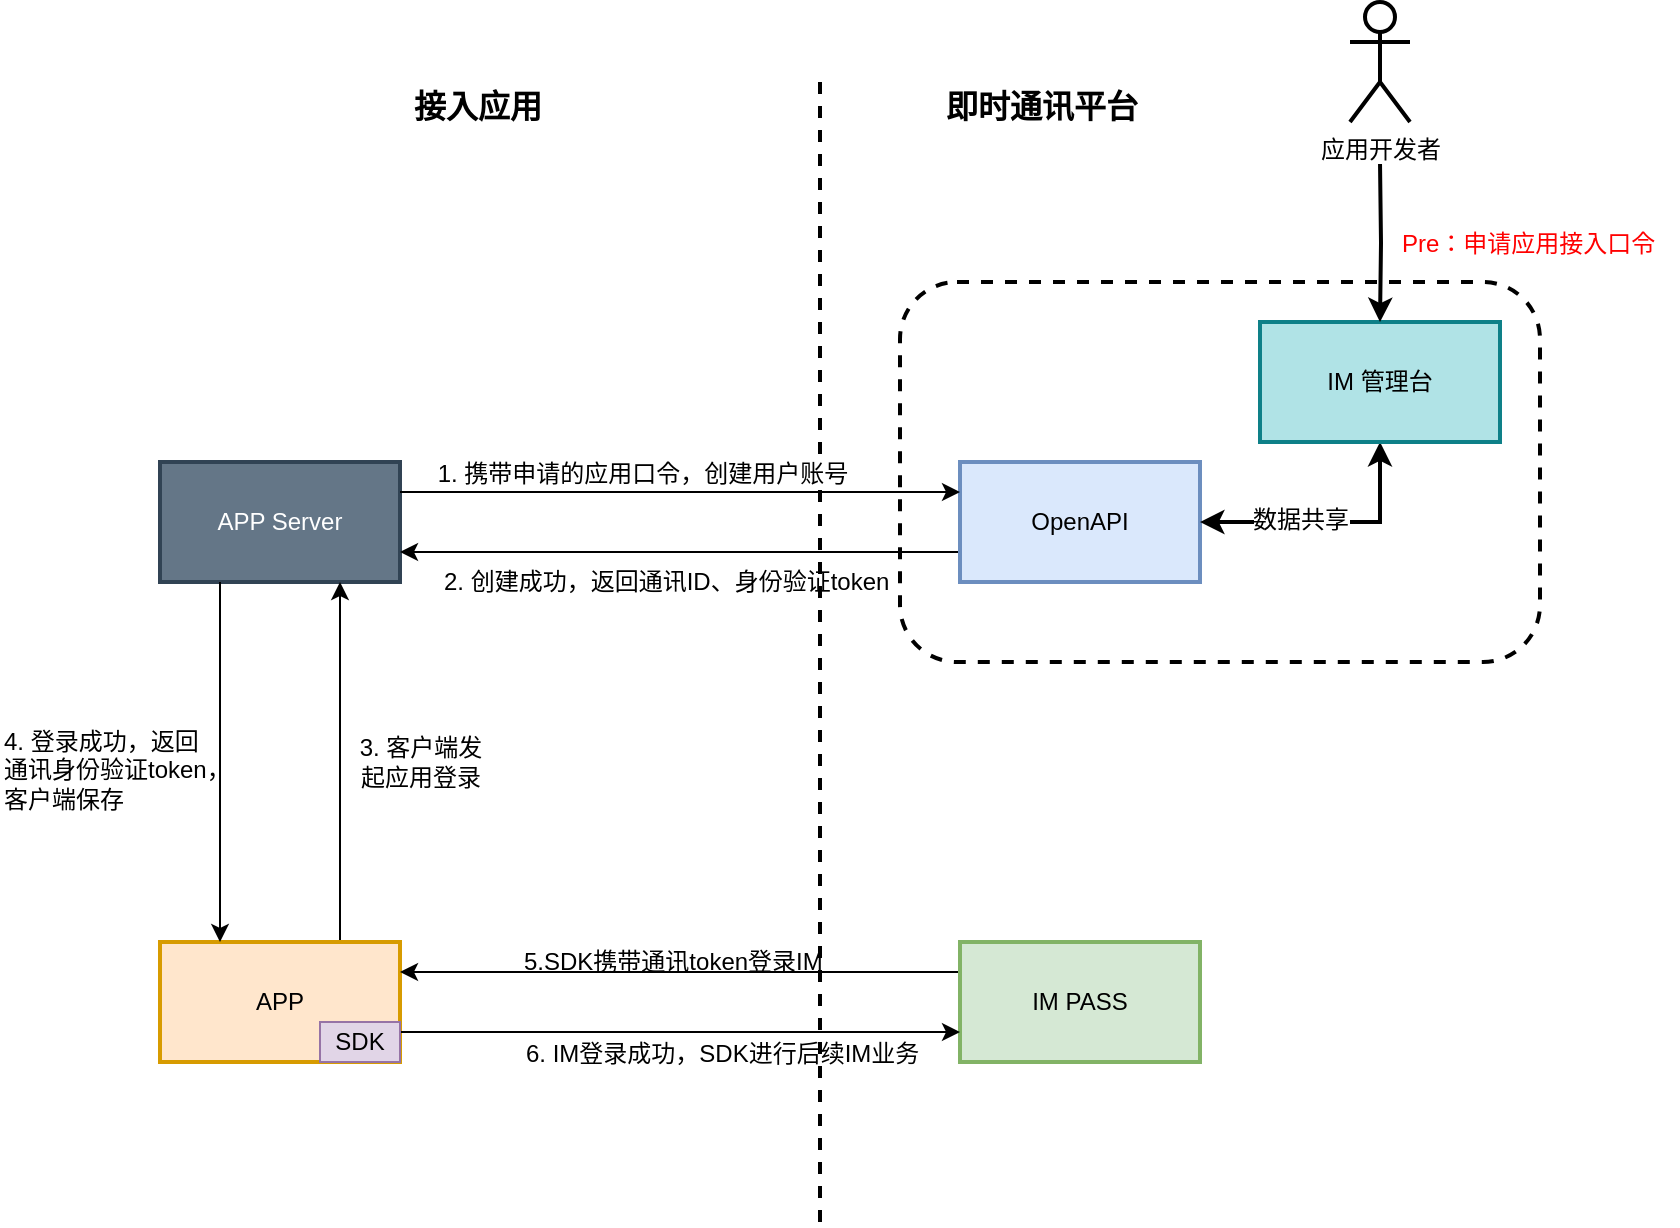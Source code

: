 <mxfile version="12.2.2" type="device" pages="1"><diagram id="LjfHi5m2S40G9usEJYns" name="第 1 页"><mxGraphModel dx="932" dy="605" grid="1" gridSize="10" guides="1" tooltips="1" connect="1" arrows="1" fold="1" page="1" pageScale="1" pageWidth="1169" pageHeight="827" math="0" shadow="0"><root><mxCell id="0"/><mxCell id="1" parent="0"/><mxCell id="XdXl2SHPU7u7Vfphs282-37" value="" style="rounded=1;whiteSpace=wrap;html=1;strokeWidth=2;dashed=1;comic=0;" parent="1" vertex="1"><mxGeometry x="670" y="230" width="320" height="190" as="geometry"/></mxCell><mxCell id="XdXl2SHPU7u7Vfphs282-5" value="" style="endArrow=none;dashed=1;html=1;strokeWidth=2;" parent="1" edge="1"><mxGeometry width="50" height="50" relative="1" as="geometry"><mxPoint x="630" y="700" as="sourcePoint"/><mxPoint x="630" y="130" as="targetPoint"/></mxGeometry></mxCell><mxCell id="XdXl2SHPU7u7Vfphs282-1" value="APP Server" style="rounded=0;whiteSpace=wrap;html=1;fillColor=#647687;strokeColor=#314354;fontColor=#ffffff;strokeWidth=2;" parent="1" vertex="1"><mxGeometry x="300" y="320" width="120" height="60" as="geometry"/></mxCell><mxCell id="XdXl2SHPU7u7Vfphs282-8" style="edgeStyle=orthogonalEdgeStyle;rounded=0;orthogonalLoop=1;jettySize=auto;html=1;exitX=0;exitY=0.75;exitDx=0;exitDy=0;entryX=1;entryY=0.75;entryDx=0;entryDy=0;" parent="1" source="XdXl2SHPU7u7Vfphs282-2" target="XdXl2SHPU7u7Vfphs282-1" edge="1"><mxGeometry relative="1" as="geometry"/></mxCell><mxCell id="XdXl2SHPU7u7Vfphs282-2" value="OpenAPI" style="rounded=0;whiteSpace=wrap;html=1;fillColor=#dae8fc;strokeColor=#6c8ebf;strokeWidth=2;" parent="1" vertex="1"><mxGeometry x="700" y="320" width="120" height="60" as="geometry"/></mxCell><mxCell id="XdXl2SHPU7u7Vfphs282-7" style="edgeStyle=orthogonalEdgeStyle;rounded=0;orthogonalLoop=1;jettySize=auto;html=1;exitX=1;exitY=0.25;exitDx=0;exitDy=0;entryX=0;entryY=0.25;entryDx=0;entryDy=0;" parent="1" source="XdXl2SHPU7u7Vfphs282-1" target="XdXl2SHPU7u7Vfphs282-2" edge="1"><mxGeometry relative="1" as="geometry"/></mxCell><mxCell id="XdXl2SHPU7u7Vfphs282-18" value="1. 携带申请的应用口令，创建用户账号" style="text;html=1;resizable=0;points=[];align=center;verticalAlign=middle;labelBackgroundColor=#ffffff;" parent="XdXl2SHPU7u7Vfphs282-7" vertex="1" connectable="0"><mxGeometry x="-0.28" y="2" relative="1" as="geometry"><mxPoint x="20" y="-7" as="offset"/></mxGeometry></mxCell><mxCell id="XdXl2SHPU7u7Vfphs282-9" style="edgeStyle=orthogonalEdgeStyle;rounded=0;orthogonalLoop=1;jettySize=auto;html=1;exitX=0.75;exitY=0;exitDx=0;exitDy=0;entryX=0.75;entryY=1;entryDx=0;entryDy=0;" parent="1" source="XdXl2SHPU7u7Vfphs282-3" target="XdXl2SHPU7u7Vfphs282-1" edge="1"><mxGeometry relative="1" as="geometry"/></mxCell><mxCell id="XdXl2SHPU7u7Vfphs282-20" value="3. 客户端发&lt;br&gt;起应用登录" style="text;html=1;resizable=0;points=[];align=center;verticalAlign=middle;labelBackgroundColor=#ffffff;" parent="XdXl2SHPU7u7Vfphs282-9" vertex="1" connectable="0"><mxGeometry x="0.214" y="-2" relative="1" as="geometry"><mxPoint x="38" y="19" as="offset"/></mxGeometry></mxCell><mxCell id="XdXl2SHPU7u7Vfphs282-3" value="APP" style="rounded=0;whiteSpace=wrap;html=1;fillColor=#ffe6cc;strokeColor=#d79b00;strokeWidth=2;" parent="1" vertex="1"><mxGeometry x="300" y="560" width="120" height="60" as="geometry"/></mxCell><mxCell id="XdXl2SHPU7u7Vfphs282-10" style="edgeStyle=orthogonalEdgeStyle;rounded=0;orthogonalLoop=1;jettySize=auto;html=1;exitX=0.25;exitY=1;exitDx=0;exitDy=0;entryX=0.25;entryY=0;entryDx=0;entryDy=0;" parent="1" source="XdXl2SHPU7u7Vfphs282-1" target="XdXl2SHPU7u7Vfphs282-3" edge="1"><mxGeometry relative="1" as="geometry"/></mxCell><mxCell id="XdXl2SHPU7u7Vfphs282-11" style="edgeStyle=orthogonalEdgeStyle;rounded=0;orthogonalLoop=1;jettySize=auto;html=1;exitX=0;exitY=0.25;exitDx=0;exitDy=0;entryX=1;entryY=0.25;entryDx=0;entryDy=0;" parent="1" source="XdXl2SHPU7u7Vfphs282-4" target="XdXl2SHPU7u7Vfphs282-3" edge="1"><mxGeometry relative="1" as="geometry"/></mxCell><mxCell id="XdXl2SHPU7u7Vfphs282-4" value="IM PASS" style="rounded=0;whiteSpace=wrap;html=1;fillColor=#d5e8d4;strokeColor=#82b366;strokeWidth=2;" parent="1" vertex="1"><mxGeometry x="700" y="560" width="120" height="60" as="geometry"/></mxCell><mxCell id="XdXl2SHPU7u7Vfphs282-12" style="edgeStyle=orthogonalEdgeStyle;rounded=0;orthogonalLoop=1;jettySize=auto;html=1;exitX=1;exitY=0.75;exitDx=0;exitDy=0;entryX=0;entryY=0.75;entryDx=0;entryDy=0;" parent="1" source="XdXl2SHPU7u7Vfphs282-3" target="XdXl2SHPU7u7Vfphs282-4" edge="1"><mxGeometry relative="1" as="geometry"/></mxCell><mxCell id="XdXl2SHPU7u7Vfphs282-15" value="&lt;span style=&quot;font-size: 16px&quot;&gt;&lt;b&gt;接入应用&lt;/b&gt;&lt;/span&gt;" style="text;html=1;resizable=0;points=[];autosize=1;align=left;verticalAlign=top;spacingTop=-4;" parent="1" vertex="1"><mxGeometry x="425" y="130" width="80" height="20" as="geometry"/></mxCell><mxCell id="XdXl2SHPU7u7Vfphs282-16" value="&lt;font style=&quot;font-size: 16px&quot;&gt;&lt;b&gt;即时通讯平台&lt;/b&gt;&lt;/font&gt;" style="text;html=1;resizable=0;points=[];autosize=1;align=left;verticalAlign=top;spacingTop=-4;" parent="1" vertex="1"><mxGeometry x="691" y="130" width="110" height="20" as="geometry"/></mxCell><mxCell id="XdXl2SHPU7u7Vfphs282-19" value="2. 创建成功，返回通讯ID、身份验证token" style="text;html=1;resizable=0;points=[];autosize=1;align=left;verticalAlign=top;spacingTop=-4;" parent="1" vertex="1"><mxGeometry x="440" y="370" width="240" height="20" as="geometry"/></mxCell><mxCell id="XdXl2SHPU7u7Vfphs282-21" value="4. 登录成功，返回&lt;br&gt;通讯身份验证token，&lt;br&gt;客户端保存" style="text;html=1;resizable=0;points=[];autosize=1;align=left;verticalAlign=top;spacingTop=-4;" parent="1" vertex="1"><mxGeometry x="220" y="450" width="130" height="40" as="geometry"/></mxCell><mxCell id="XdXl2SHPU7u7Vfphs282-22" value="5.SDK携带通讯token登录IM" style="text;html=1;resizable=0;points=[];autosize=1;align=left;verticalAlign=top;spacingTop=-4;" parent="1" vertex="1"><mxGeometry x="480" y="560" width="160" height="20" as="geometry"/></mxCell><mxCell id="XdXl2SHPU7u7Vfphs282-23" value="6. IM登录成功，SDK进行后续IM业务" style="text;html=1;resizable=0;points=[];autosize=1;align=left;verticalAlign=top;spacingTop=-4;" parent="1" vertex="1"><mxGeometry x="481" y="606" width="210" height="20" as="geometry"/></mxCell><mxCell id="XdXl2SHPU7u7Vfphs282-38" style="edgeStyle=orthogonalEdgeStyle;rounded=0;orthogonalLoop=1;jettySize=auto;html=1;exitX=0.5;exitY=1;exitDx=0;exitDy=0;entryX=1;entryY=0.5;entryDx=0;entryDy=0;strokeWidth=2;startArrow=classic;startFill=1;" parent="1" source="XdXl2SHPU7u7Vfphs282-27" target="XdXl2SHPU7u7Vfphs282-2" edge="1"><mxGeometry relative="1" as="geometry"/></mxCell><mxCell id="XdXl2SHPU7u7Vfphs282-39" value="数据共享" style="text;html=1;resizable=0;points=[];align=center;verticalAlign=middle;labelBackgroundColor=#ffffff;" parent="XdXl2SHPU7u7Vfphs282-38" vertex="1" connectable="0"><mxGeometry x="-0.4" y="-24" relative="1" as="geometry"><mxPoint x="-16" as="offset"/></mxGeometry></mxCell><mxCell id="XdXl2SHPU7u7Vfphs282-27" value="IM 管理台" style="rounded=0;whiteSpace=wrap;html=1;strokeWidth=2;fillColor=#b0e3e6;strokeColor=#0e8088;" parent="1" vertex="1"><mxGeometry x="850" y="250" width="120" height="60" as="geometry"/></mxCell><mxCell id="XdXl2SHPU7u7Vfphs282-35" style="edgeStyle=orthogonalEdgeStyle;rounded=0;orthogonalLoop=1;jettySize=auto;html=1;strokeWidth=2;" parent="1" target="XdXl2SHPU7u7Vfphs282-27" edge="1"><mxGeometry relative="1" as="geometry"><mxPoint x="910" y="170" as="sourcePoint"/></mxGeometry></mxCell><mxCell id="XdXl2SHPU7u7Vfphs282-28" value="应用开发者" style="shape=umlActor;verticalLabelPosition=bottom;labelBackgroundColor=#ffffff;verticalAlign=top;html=1;outlineConnect=0;strokeWidth=2;" parent="1" vertex="1"><mxGeometry x="895" y="90" width="30" height="60" as="geometry"/></mxCell><mxCell id="XdXl2SHPU7u7Vfphs282-36" value="&lt;font color=&quot;#ff0000&quot;&gt;Pre：申请应用接入口令&lt;/font&gt;" style="text;html=1;resizable=0;points=[];autosize=1;align=left;verticalAlign=top;spacingTop=-4;" parent="1" vertex="1"><mxGeometry x="919" y="201" width="140" height="20" as="geometry"/></mxCell><mxCell id="YizL5YPPppwcga-xqzI6-1" value="SDK" style="rounded=0;whiteSpace=wrap;html=1;fillColor=#e1d5e7;strokeColor=#9673a6;" parent="1" vertex="1"><mxGeometry x="380" y="600" width="40" height="20" as="geometry"/></mxCell></root></mxGraphModel></diagram></mxfile>